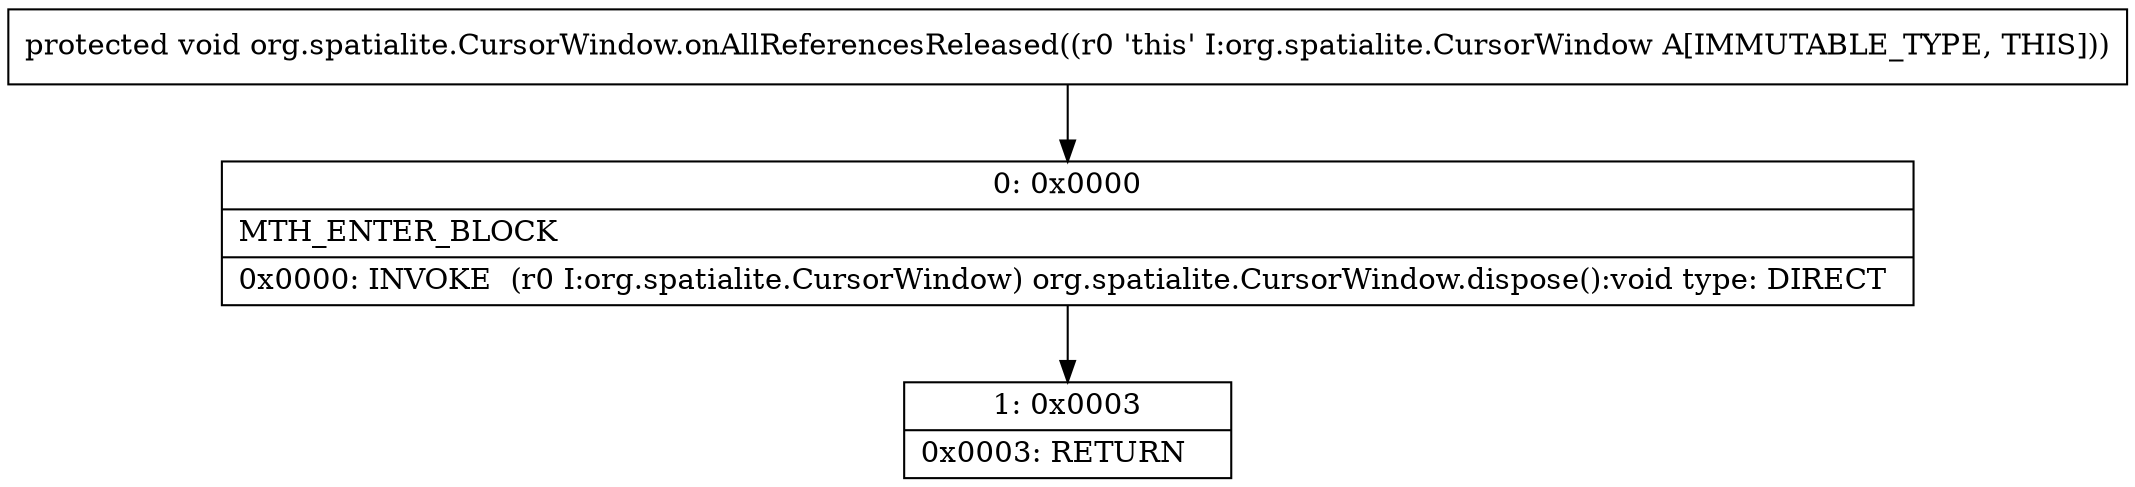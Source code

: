 digraph "CFG fororg.spatialite.CursorWindow.onAllReferencesReleased()V" {
Node_0 [shape=record,label="{0\:\ 0x0000|MTH_ENTER_BLOCK\l|0x0000: INVOKE  (r0 I:org.spatialite.CursorWindow) org.spatialite.CursorWindow.dispose():void type: DIRECT \l}"];
Node_1 [shape=record,label="{1\:\ 0x0003|0x0003: RETURN   \l}"];
MethodNode[shape=record,label="{protected void org.spatialite.CursorWindow.onAllReferencesReleased((r0 'this' I:org.spatialite.CursorWindow A[IMMUTABLE_TYPE, THIS])) }"];
MethodNode -> Node_0;
Node_0 -> Node_1;
}


